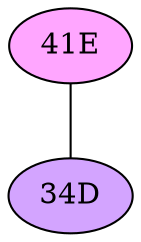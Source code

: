 // The Round Table
graph {
	"41E" [fillcolor="#FFA6FF" style=radial]
	"34D" [fillcolor="#D3A4FF" style=radial]
	"41E" -- "34D" [penwidth=1]
}
